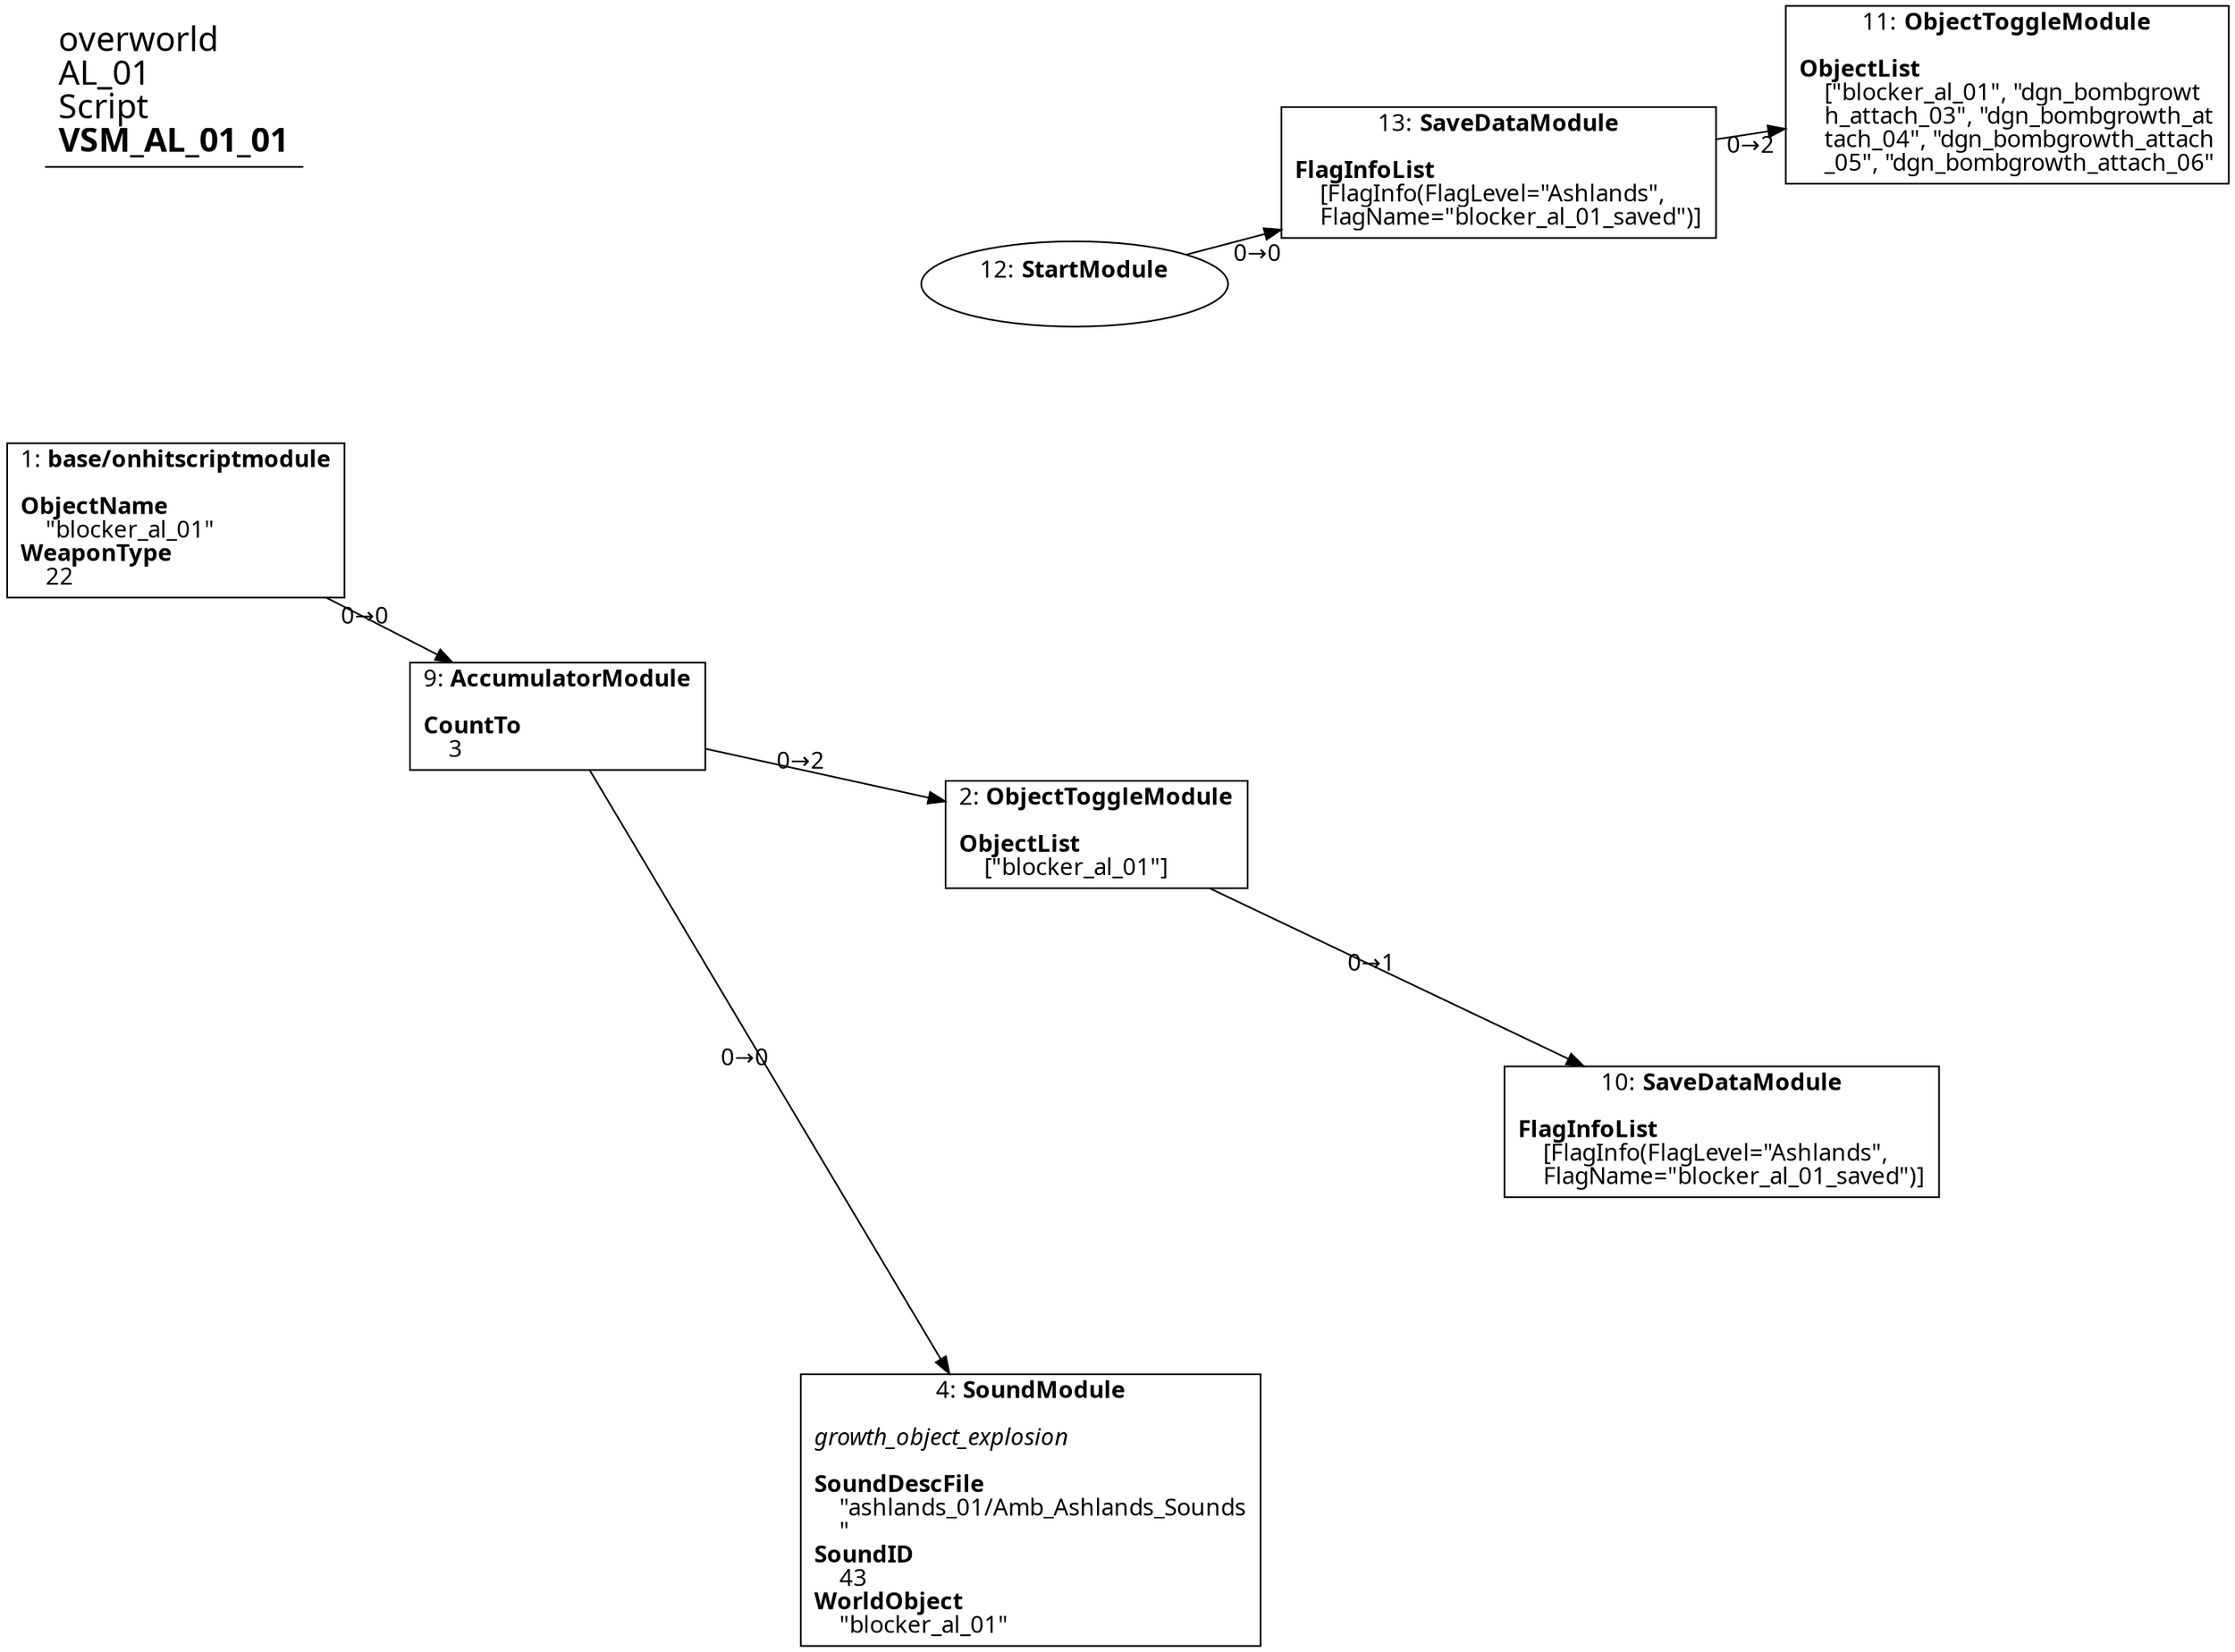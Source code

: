 digraph {
    layout = fdp;
    overlap = prism;
    sep = "+16";
    splines = spline;

    node [ shape = box ];

    graph [ fontname = "Segoe UI" ];
    node [ fontname = "Segoe UI" ];
    edge [ fontname = "Segoe UI" ];

    1 [ label = <1: <b>base/onhitscriptmodule</b><br/><br/><b>ObjectName</b><br align="left"/>    &quot;blocker_al_01&quot;<br align="left"/><b>WeaponType</b><br align="left"/>    22<br align="left"/>> ];
    1 [ pos = "-0.321,-0.186!" ];
    1 -> 9 [ label = "0→0" ];

    2 [ label = <2: <b>ObjectToggleModule</b><br/><br/><b>ObjectList</b><br align="left"/>    [&quot;blocker_al_01&quot;]<br align="left"/>> ];
    2 [ pos = "0.224,-0.372!" ];
    2 -> 10 [ label = "0→1" ];

    4 [ label = <4: <b>SoundModule</b><br/><br/><i>growth_object_explosion<br align="left"/></i><br align="left"/><b>SoundDescFile</b><br align="left"/>    &quot;ashlands_01/Amb_Ashlands_Sounds<br align="left"/>    &quot;<br align="left"/><b>SoundID</b><br align="left"/>    43<br align="left"/><b>WorldObject</b><br align="left"/>    &quot;blocker_al_01&quot;<br align="left"/>> ];
    4 [ pos = "0.185,-0.772!" ];

    9 [ label = <9: <b>AccumulatorModule</b><br/><br/><b>CountTo</b><br align="left"/>    3<br align="left"/>> ];
    9 [ pos = "-0.095000006,-0.30200002!" ];
    9 -> 2 [ label = "0→2" ];
    9 -> 4 [ label = "0→0" ];

    10 [ label = <10: <b>SaveDataModule</b><br/><br/><b>FlagInfoList</b><br align="left"/>    [FlagInfo(FlagLevel=&quot;Ashlands&quot;, <br align="left"/>    FlagName=&quot;blocker_al_01_saved&quot;)]<br align="left"/>> ];
    10 [ pos = "0.59400004,-0.54800004!" ];

    11 [ label = <11: <b>ObjectToggleModule</b><br/><br/><b>ObjectList</b><br align="left"/>    [&quot;blocker_al_01&quot;, &quot;dgn_bombgrowt<br align="left"/>    h_attach_03&quot;, &quot;dgn_bombgrowth_at<br align="left"/>    tach_04&quot;, &quot;dgn_bombgrowth_attach<br align="left"/>    _05&quot;, &quot;dgn_bombgrowth_attach_06&quot;<br align="left"/>> ];
    11 [ pos = "0.763,0.066!" ];

    12 [ label = <12: <b>StartModule</b><br/><br/>> ];
    12 [ shape = oval ]
    12 [ pos = "0.21100001,-0.046000004!" ];
    12 -> 13 [ label = "0→0" ];

    13 [ label = <13: <b>SaveDataModule</b><br/><br/><b>FlagInfoList</b><br align="left"/>    [FlagInfo(FlagLevel=&quot;Ashlands&quot;, <br align="left"/>    FlagName=&quot;blocker_al_01_saved&quot;)]<br align="left"/>> ];
    13 [ pos = "0.462,0.020000001!" ];
    13 -> 11 [ label = "0→2" ];

    title [ pos = "-0.32200003,0.067!" ];
    title [ shape = underline ];
    title [ label = <<font point-size="20">overworld<br align="left"/>AL_01<br align="left"/>Script<br align="left"/><b>VSM_AL_01_01</b><br align="left"/></font>> ];
}
